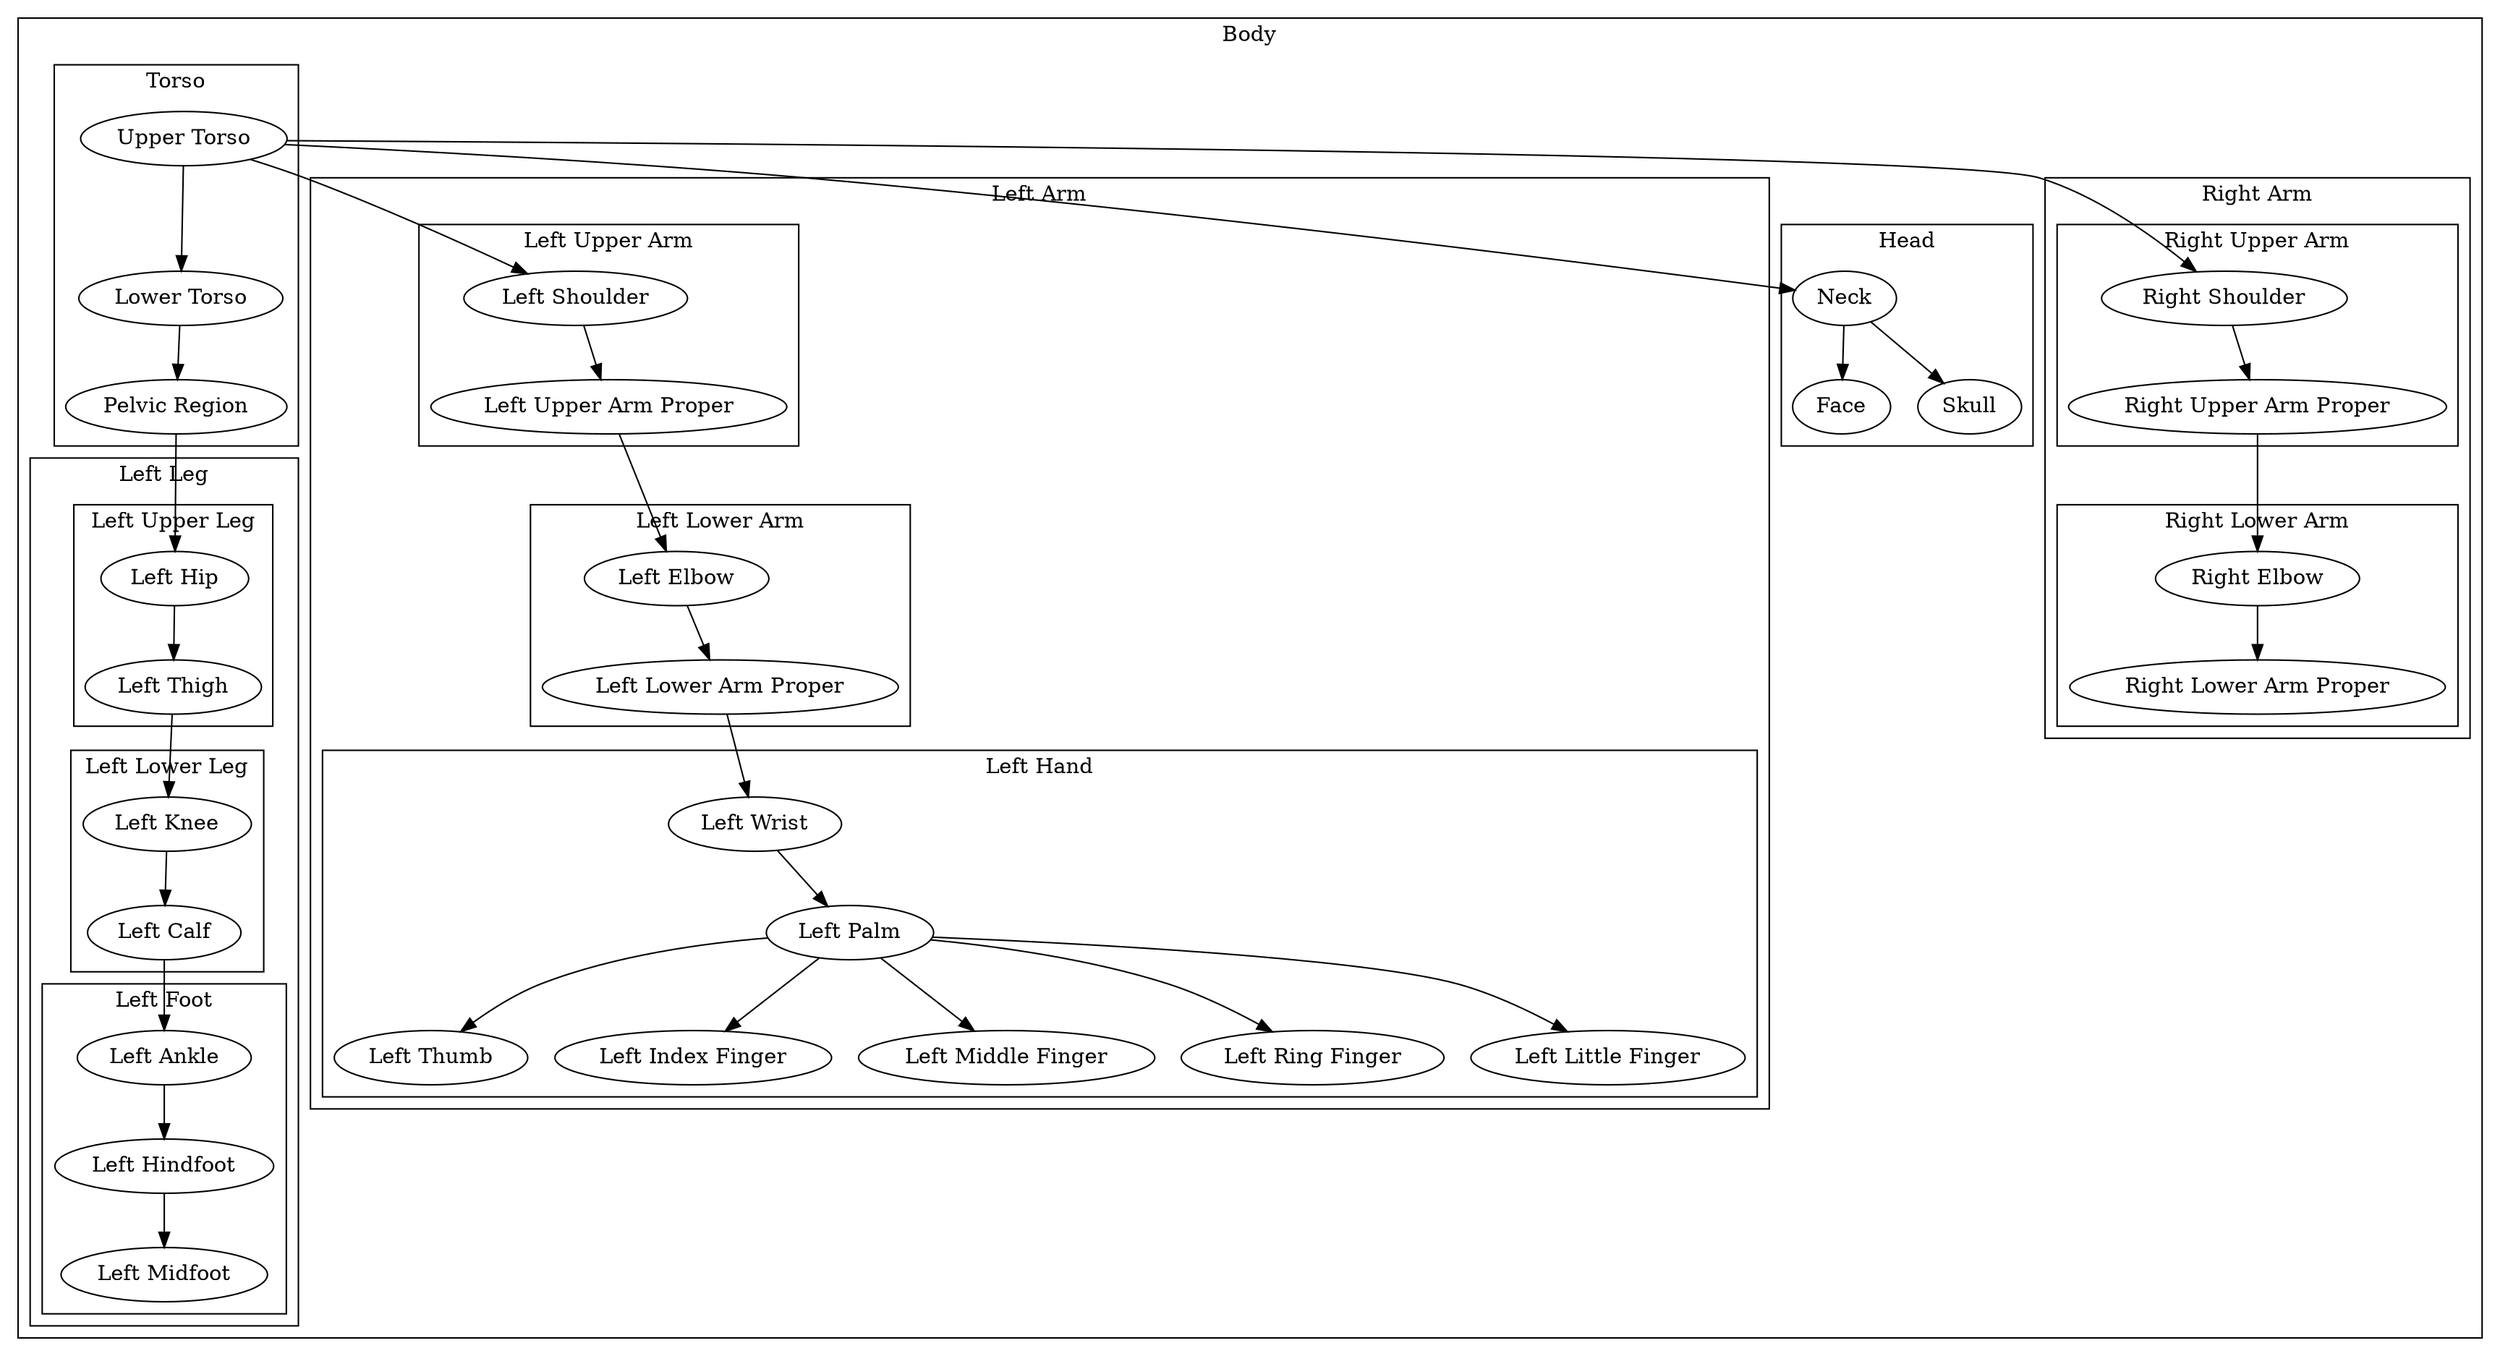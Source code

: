 digraph G {
	subgraph cluster_ROOT {
		label = "Body";
	subgraph cluster_L_LEG {
		label = "Left Leg";
	subgraph cluster_L_FOOT {
		label = "Left Foot";
		L_ANKLE [label="Left Ankle"];
		L_HINDFOOT [label="Left Hindfoot"];
		L_MIDFOOT [label="Left Midfoot"];
	 } 
	subgraph cluster_L_LOWER_LEG {
		label = "Left Lower Leg";
		L_KNEE [label="Left Knee"];
		L_CALF [label="Left Calf"];
	 } 
	subgraph cluster_L_UPPER_LEG {
		label = "Left Upper Leg";
		L_HIP [label="Left Hip"];
		L_THIGH [label="Left Thigh"];
	 } 
	 } 
	subgraph cluster_L_ARM {
		label = "Left Arm";
	subgraph cluster_L_HAND {
		label = "Left Hand";
		L_WRIST [label="Left Wrist"];
		L_PALM [label="Left Palm"];
		L_THUMB [label="Left Thumb"];
		L_INDEX [label="Left Index Finger"];
		L_MIDDLE [label="Left Middle Finger"];
		L_RING [label="Left Ring Finger"];
		L_LITTLE [label="Left Little Finger"];
	 } 
	subgraph cluster_L_LOWER_ARM {
		label = "Left Lower Arm";
		L_ELBOW [label="Left Elbow"];
		L_LOWER_ARM_PROPER [label="Left Lower Arm Proper"];
	 } 
	subgraph cluster_L_UPPER_ARM {
		label = "Left Upper Arm";
		L_SHOULDER [label="Left Shoulder"];
		L_UPPER_ARM_PROPER [label="Left Upper Arm Proper"];
	 } 
	 } 
	subgraph cluster_HEAD {
		label = "Head";
		NECK [label="Neck"];
		VISCEROCRANIUM [label="Face"];
		NEUROCRANIUM [label="Skull"];
	 } 
	subgraph cluster_TORSO {
		label = "Torso";
		UPPER_TORSO [label="Upper Torso"];
		ABDOMEN [label="Lower Torso"];
		PELVIS [label="Pelvic Region"];
	 } 
	subgraph cluster_R_ARM {
		label = "Right Arm";
	subgraph cluster_R_UPPER_ARM {
		label = "Right Upper Arm";
		R_SHOULDER [label="Right Shoulder"];
		R_UPPER_ARM_PROPER [label="Right Upper Arm Proper"];
	 } 
	subgraph cluster_R_LOWER_ARM {
		label = "Right Lower Arm";
		R_ELBOW [label="Right Elbow"];
		R_LOWER_ARM_PROPER [label="Right Lower Arm Proper"];
	 } 
	 } 
	 } 

L_CALF -> L_ANKLE;
L_ANKLE -> L_HINDFOOT;
L_HINDFOOT -> L_MIDFOOT;
L_THIGH -> L_KNEE;
L_KNEE -> L_CALF;
PELVIS -> L_HIP;
L_HIP -> L_THIGH;
L_LOWER_ARM_PROPER -> L_WRIST;
L_WRIST -> L_PALM;
L_PALM -> L_THUMB;
L_PALM -> L_INDEX;
L_PALM -> L_MIDDLE;
L_PALM -> L_RING;
L_PALM -> L_LITTLE;
L_UPPER_ARM_PROPER -> L_ELBOW;
L_ELBOW -> L_LOWER_ARM_PROPER;
UPPER_TORSO -> L_SHOULDER;
L_SHOULDER -> L_UPPER_ARM_PROPER;
UPPER_TORSO -> NECK;
NECK -> VISCEROCRANIUM;
NECK -> NEUROCRANIUM;
UPPER_TORSO -> ABDOMEN;
ABDOMEN -> PELVIS;
UPPER_TORSO -> R_SHOULDER;
R_SHOULDER -> R_UPPER_ARM_PROPER;
R_UPPER_ARM_PROPER -> R_ELBOW;
R_ELBOW -> R_LOWER_ARM_PROPER;
}
